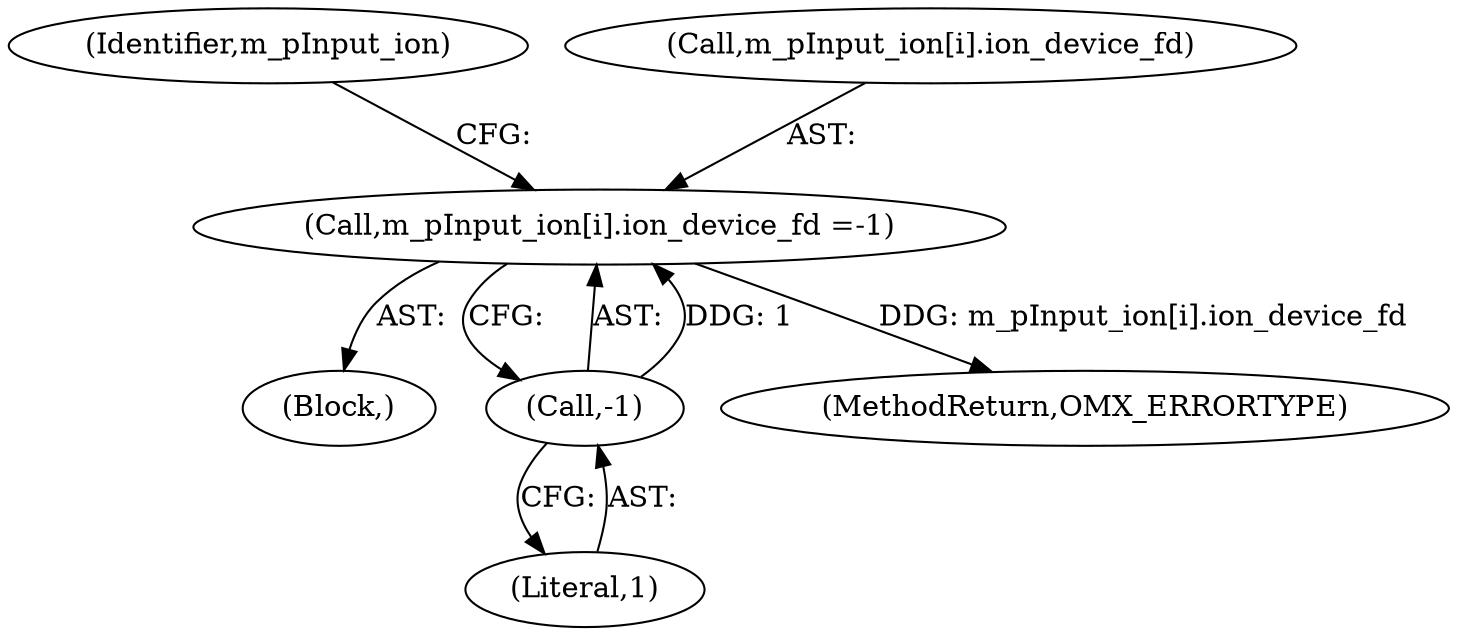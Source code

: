 digraph "0_Android_7558d03e6498e970b761aa44fff6b2c659202d95_1@array" {
"1000239" [label="(Call,m_pInput_ion[i].ion_device_fd =-1)"];
"1000245" [label="(Call,-1)"];
"1000239" [label="(Call,m_pInput_ion[i].ion_device_fd =-1)"];
"1000230" [label="(Block,)"];
"1000246" [label="(Literal,1)"];
"1000251" [label="(Identifier,m_pInput_ion)"];
"1000245" [label="(Call,-1)"];
"1000240" [label="(Call,m_pInput_ion[i].ion_device_fd)"];
"1000597" [label="(MethodReturn,OMX_ERRORTYPE)"];
"1000239" -> "1000230"  [label="AST: "];
"1000239" -> "1000245"  [label="CFG: "];
"1000240" -> "1000239"  [label="AST: "];
"1000245" -> "1000239"  [label="AST: "];
"1000251" -> "1000239"  [label="CFG: "];
"1000239" -> "1000597"  [label="DDG: m_pInput_ion[i].ion_device_fd"];
"1000245" -> "1000239"  [label="DDG: 1"];
"1000245" -> "1000246"  [label="CFG: "];
"1000246" -> "1000245"  [label="AST: "];
}
